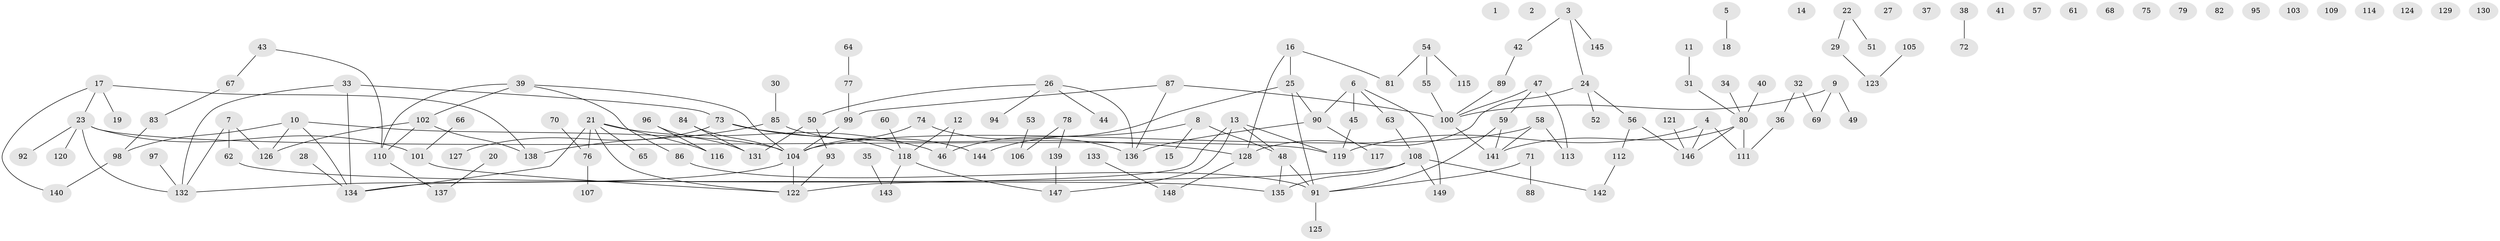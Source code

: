 // Generated by graph-tools (version 1.1) at 2025/49/03/09/25 03:49:07]
// undirected, 149 vertices, 163 edges
graph export_dot {
graph [start="1"]
  node [color=gray90,style=filled];
  1;
  2;
  3;
  4;
  5;
  6;
  7;
  8;
  9;
  10;
  11;
  12;
  13;
  14;
  15;
  16;
  17;
  18;
  19;
  20;
  21;
  22;
  23;
  24;
  25;
  26;
  27;
  28;
  29;
  30;
  31;
  32;
  33;
  34;
  35;
  36;
  37;
  38;
  39;
  40;
  41;
  42;
  43;
  44;
  45;
  46;
  47;
  48;
  49;
  50;
  51;
  52;
  53;
  54;
  55;
  56;
  57;
  58;
  59;
  60;
  61;
  62;
  63;
  64;
  65;
  66;
  67;
  68;
  69;
  70;
  71;
  72;
  73;
  74;
  75;
  76;
  77;
  78;
  79;
  80;
  81;
  82;
  83;
  84;
  85;
  86;
  87;
  88;
  89;
  90;
  91;
  92;
  93;
  94;
  95;
  96;
  97;
  98;
  99;
  100;
  101;
  102;
  103;
  104;
  105;
  106;
  107;
  108;
  109;
  110;
  111;
  112;
  113;
  114;
  115;
  116;
  117;
  118;
  119;
  120;
  121;
  122;
  123;
  124;
  125;
  126;
  127;
  128;
  129;
  130;
  131;
  132;
  133;
  134;
  135;
  136;
  137;
  138;
  139;
  140;
  141;
  142;
  143;
  144;
  145;
  146;
  147;
  148;
  149;
  3 -- 24;
  3 -- 42;
  3 -- 145;
  4 -- 111;
  4 -- 119;
  4 -- 146;
  5 -- 18;
  6 -- 45;
  6 -- 63;
  6 -- 90;
  6 -- 149;
  7 -- 62;
  7 -- 126;
  7 -- 132;
  8 -- 15;
  8 -- 48;
  8 -- 144;
  9 -- 49;
  9 -- 69;
  9 -- 100;
  10 -- 98;
  10 -- 104;
  10 -- 126;
  10 -- 134;
  11 -- 31;
  12 -- 46;
  12 -- 118;
  13 -- 48;
  13 -- 119;
  13 -- 122;
  13 -- 147;
  16 -- 25;
  16 -- 81;
  16 -- 128;
  17 -- 19;
  17 -- 23;
  17 -- 138;
  17 -- 140;
  20 -- 137;
  21 -- 46;
  21 -- 65;
  21 -- 76;
  21 -- 116;
  21 -- 122;
  21 -- 134;
  22 -- 29;
  22 -- 51;
  23 -- 92;
  23 -- 101;
  23 -- 119;
  23 -- 120;
  23 -- 132;
  24 -- 52;
  24 -- 56;
  24 -- 128;
  25 -- 46;
  25 -- 90;
  25 -- 91;
  26 -- 44;
  26 -- 50;
  26 -- 94;
  26 -- 136;
  28 -- 134;
  29 -- 123;
  30 -- 85;
  31 -- 80;
  32 -- 36;
  32 -- 69;
  33 -- 73;
  33 -- 132;
  33 -- 134;
  34 -- 80;
  35 -- 143;
  36 -- 111;
  38 -- 72;
  39 -- 86;
  39 -- 102;
  39 -- 104;
  39 -- 110;
  40 -- 80;
  42 -- 89;
  43 -- 67;
  43 -- 110;
  45 -- 119;
  47 -- 59;
  47 -- 100;
  47 -- 113;
  48 -- 91;
  48 -- 135;
  50 -- 93;
  50 -- 131;
  53 -- 106;
  54 -- 55;
  54 -- 81;
  54 -- 115;
  55 -- 100;
  56 -- 112;
  56 -- 146;
  58 -- 104;
  58 -- 113;
  58 -- 141;
  59 -- 91;
  59 -- 141;
  60 -- 118;
  62 -- 135;
  63 -- 108;
  64 -- 77;
  66 -- 101;
  67 -- 83;
  70 -- 76;
  71 -- 88;
  71 -- 91;
  73 -- 118;
  73 -- 127;
  73 -- 128;
  74 -- 104;
  74 -- 136;
  76 -- 107;
  77 -- 99;
  78 -- 106;
  78 -- 139;
  80 -- 111;
  80 -- 141;
  80 -- 146;
  83 -- 98;
  84 -- 104;
  84 -- 131;
  85 -- 138;
  85 -- 144;
  86 -- 91;
  87 -- 99;
  87 -- 100;
  87 -- 136;
  89 -- 100;
  90 -- 117;
  90 -- 136;
  91 -- 125;
  93 -- 122;
  96 -- 116;
  96 -- 131;
  97 -- 132;
  98 -- 140;
  99 -- 104;
  100 -- 141;
  101 -- 122;
  102 -- 110;
  102 -- 126;
  102 -- 138;
  104 -- 122;
  104 -- 132;
  105 -- 123;
  108 -- 134;
  108 -- 135;
  108 -- 142;
  108 -- 149;
  110 -- 137;
  112 -- 142;
  118 -- 143;
  118 -- 147;
  121 -- 146;
  128 -- 148;
  133 -- 148;
  139 -- 147;
}
